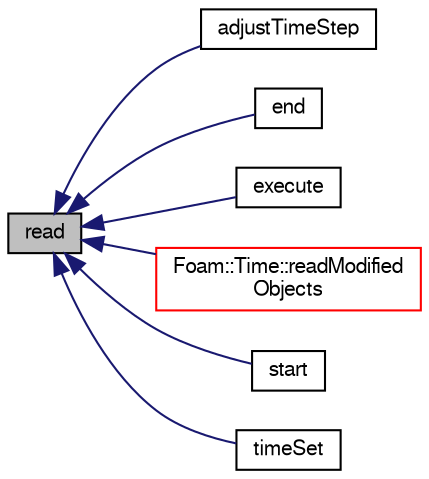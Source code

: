 digraph "read"
{
  bgcolor="transparent";
  edge [fontname="FreeSans",fontsize="10",labelfontname="FreeSans",labelfontsize="10"];
  node [fontname="FreeSans",fontsize="10",shape=record];
  rankdir="LR";
  Node1852 [label="read",height=0.2,width=0.4,color="black", fillcolor="grey75", style="filled", fontcolor="black"];
  Node1852 -> Node1853 [dir="back",color="midnightblue",fontsize="10",style="solid",fontname="FreeSans"];
  Node1853 [label="adjustTimeStep",height=0.2,width=0.4,color="black",URL="$a26126.html#a8a88aad980720a56ff0ff3254f885bf9",tooltip="Called at the end of Time::adjustDeltaT() if adjustTime is true. "];
  Node1852 -> Node1854 [dir="back",color="midnightblue",fontsize="10",style="solid",fontname="FreeSans"];
  Node1854 [label="end",height=0.2,width=0.4,color="black",URL="$a26126.html#af545ab12986d2fe462f1013c3bafb5f3",tooltip="Called when Time::run() determines that the time-loop exits. "];
  Node1852 -> Node1855 [dir="back",color="midnightblue",fontsize="10",style="solid",fontname="FreeSans"];
  Node1855 [label="execute",height=0.2,width=0.4,color="black",URL="$a26126.html#aac95a59370aa3936b5a81108dd544307",tooltip="Called at each ++ or += of the time-loop. forceWrite overrides. "];
  Node1852 -> Node1856 [dir="back",color="midnightblue",fontsize="10",style="solid",fontname="FreeSans"];
  Node1856 [label="Foam::Time::readModified\lObjects",height=0.2,width=0.4,color="red",URL="$a26350.html#ad42b9316f3704237d26cd99245d49d61",tooltip="Read the objects that have been modified. "];
  Node1852 -> Node3873 [dir="back",color="midnightblue",fontsize="10",style="solid",fontname="FreeSans"];
  Node3873 [label="start",height=0.2,width=0.4,color="black",URL="$a26126.html#aad5997aaaa2d622f0ca57f8b24a51a7b",tooltip="Called at the start of the time-loop. "];
  Node1852 -> Node3874 [dir="back",color="midnightblue",fontsize="10",style="solid",fontname="FreeSans"];
  Node3874 [label="timeSet",height=0.2,width=0.4,color="black",URL="$a26126.html#ad684acd61b0868602bf3e52d09960a64",tooltip="Called when time was set at the end of the Time::operator++. "];
}
